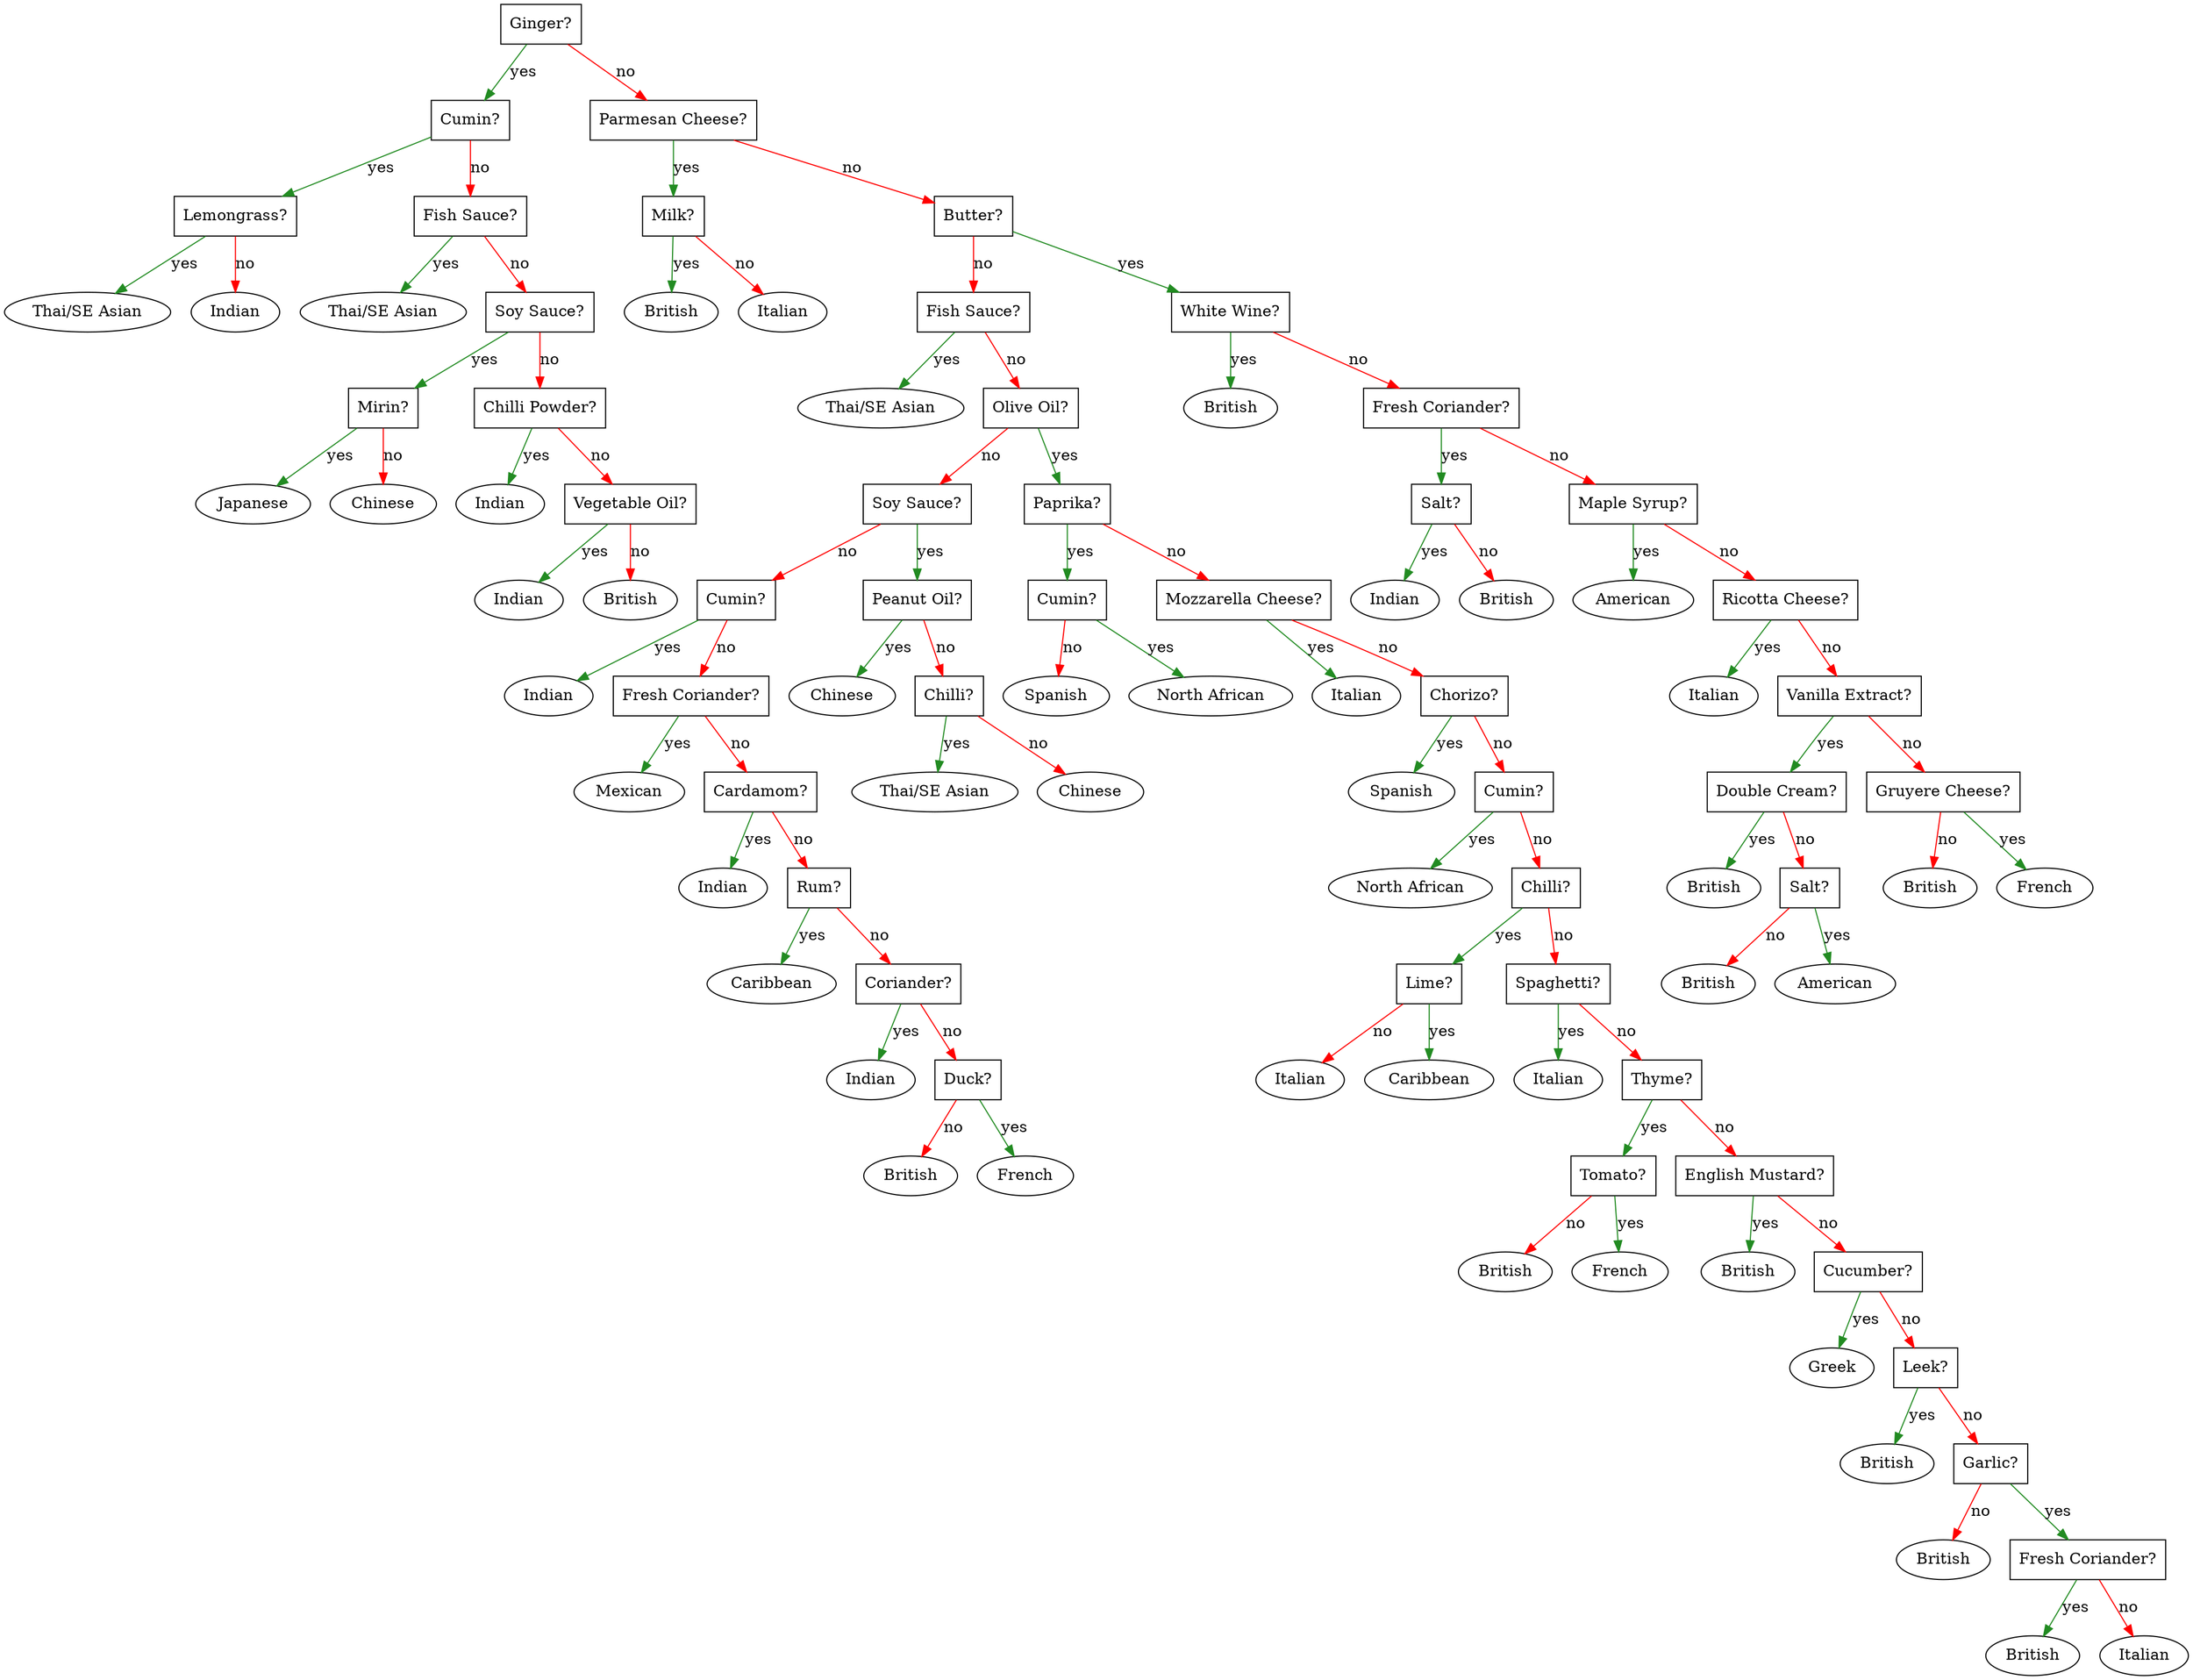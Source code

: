 digraph tree {

thai_and_south_east_asian01 [label="Thai/SE Asian",shape=oval]
thai_and_south_east_asian02 [label="Thai/SE Asian",shape=oval]
thai_and_south_east_asian03 [label="Thai/SE Asian",shape=oval]
thai_and_south_east_asian04 [label="Thai/SE Asian",shape=oval]

indian01 [label="Indian",shape=oval]
indian02 [label="Indian",shape=oval]
indian03 [label="Indian",shape=oval]
indian04 [label="Indian",shape=oval]
indian05 [label="Indian",shape=oval]
indian06 [label="Indian",shape=oval]
indian07 [label="Indian",shape=oval]

japanese [label=Japanese,shape=oval]

greek [label=Greek,shape=oval]

mexican [label=Mexican,shape=oval]

chinese01 [label=Chinese,shape=oval]
chinese02 [label=Chinese,shape=oval]
chinese03 [label=Chinese,shape=oval]

british01 [label=British,shape=oval]
british02 [label=British,shape=oval]
british03 [label=British,shape=oval]
british04 [label=British,shape=oval]
british05 [label=British,shape=oval]
british06 [label=British,shape=oval]
british07 [label=British,shape=oval]
british08 [label=British,shape=oval]
british09 [label=British,shape=oval]
british10 [label=British,shape=oval]
british11 [label=British,shape=oval]
british12 [label=British,shape=oval]
british13 [label=British,shape=oval]

italian01 [label=Italian,shape=oval]
italian02 [label=Italian,shape=oval]
italian03 [label=Italian,shape=oval]
italian04 [label=Italian,shape=oval]
italian05 [label=Italian,shape=oval]
italian06 [label=Italian,shape=oval]

french01 [label=French,shape=oval]
french02 [label=French,shape=oval]
french03 [label=French,shape=oval]

american01 [label=American,shape=oval]
american02 [label=American,shape=oval]

caribbean01 [label=Caribbean,shape=oval]
caribbean02 [label=Caribbean,shape=oval]

spanish01 [label=Spanish,shape=oval]
spanish02 [label=Spanish,shape=oval]

north_african01 [label="North African",shape=oval]
north_african02 [label="North African",shape=oval]

cumin [label="Cumin?",shape=rectangle]
cumin2 [label="Cumin?",shape=rectangle]
cumin3 [label="Cumin?",shape=rectangle]
cumin4 [label="Cumin?",shape=rectangle]
ginger [label="Ginger?",shape=rectangle]
lemongrass [label="Lemongrass?",shape=rectangle]
fish_sauce [label="Fish Sauce?",shape=rectangle]
fish_sauce2 [label="Fish Sauce?",shape=rectangle]
soy_sauce [label="Soy Sauce?",shape=rectangle]
soy_sauce2 [label="Soy Sauce?",shape=rectangle]
mirin [label="Mirin?",shape=rectangle]
chilli_powder [label="Chilli Powder?",shape=rectangle]
vegetable_oil [label="Vegetable Oil?",shape=rectangle]
parmesan_cheese [label="Parmesan Cheese?",shape=rectangle]
milk [label="Milk?",shape=rectangle]
butter [label="Butter?",shape=rectangle]
white_wine [label="White Wine?",shape=rectangle]
coriander_fresh [label="Fresh Coriander?",shape=rectangle]
coriander_fresh2 [label="Fresh Coriander?",shape=rectangle]
coriander_fresh3 [label="Fresh Coriander?",shape=rectangle]
salt [label="Salt?",shape=rectangle]
salt2 [label="Salt?",shape=rectangle]
maple_syrup [label="Maple Syrup?",shape=rectangle]
ricotta_cheese [label="Ricotta Cheese?",shape=rectangle]
vanilla_extract [label="Vanilla Extract?",shape=rectangle]
double_cream [label="Double Cream?",shape=rectangle]
gruyere_cheese [label="Gruyere Cheese?",shape=rectangle]
olive_oil [label="Olive Oil?",shape=rectangle]
paprika [label="Paprika?",shape=rectangle]
mozzarella_cheese [label="Mozzarella Cheese?",shape=rectangle]
chorizo [label="Chorizo?",shape=rectangle]
chilli [label="Chilli?",shape=rectangle]
chilli2 [label="Chilli?",shape=rectangle]
lime [label="Lime?",shape=rectangle]
spaghetti [label="Spaghetti?",shape=rectangle]
thyme [label="Thyme?",shape=rectangle]
tomato [label="Tomato?",shape=rectangle]
english_mustard [label="English Mustard?",shape=rectangle]
cucumber [label="Cucumber?",shape=rectangle]
leek [label="Leek?",shape=rectangle]
garlic [label="Garlic?",shape=rectangle]
peanut_oil [label="Peanut Oil?",shape=rectangle]
rum [label="Rum?",shape=rectangle]
coriander [label="Coriander?",shape=rectangle]
cardamom [label="Cardamom?",shape=rectangle]
duck [label="Duck?",shape=rectangle]

ginger -> cumin [label=yes,color=forestgreen]
  cumin -> lemongrass [label=yes,color=forestgreen]
    lemongrass -> thai_and_south_east_asian01 [label=yes,color=forestgreen]
    lemongrass -> indian01 [label=no,color=red]
  cumin -> fish_sauce [label=no,color=red]
    fish_sauce -> thai_and_south_east_asian02 [label=yes,color=forestgreen]
    fish_sauce -> soy_sauce [label=no,color=red]
      soy_sauce -> mirin [label=yes,color=forestgreen]
        mirin -> japanese [label=yes,color=forestgreen]
        mirin -> chinese01 [label=no,color=red]
      soy_sauce -> chilli_powder [label=no,color=red]
        chilli_powder -> indian02 [label=yes,color=forestgreen]
        chilli_powder -> vegetable_oil [label=no,color=red]
          vegetable_oil -> indian03 [label=yes,color=forestgreen]
          vegetable_oil -> british01 [label=no,color=red]
ginger -> parmesan_cheese [label=no,color=red]
  parmesan_cheese -> milk [label=yes,color=forestgreen]
    milk -> british02 [label=yes,color=forestgreen]
    milk -> italian01 [label=no,color=red]
  parmesan_cheese -> butter [label=no,color=red]
    butter -> white_wine [label=yes,color=forestgreen]
      white_wine -> british03 [label=yes,color=forestgreen]
      white_wine -> coriander_fresh [label=no,color=red]
        coriander_fresh -> salt [label=yes,color=forestgreen]
          salt -> indian04 [label=yes,color=forestgreen]
          salt -> british04 [label=no,color=red]
        coriander_fresh -> maple_syrup [label=no,color=red]
          maple_syrup -> american01 [label=yes,color=forestgreen]
          maple_syrup -> ricotta_cheese [label=no,color=red]
            ricotta_cheese -> italian02 [label=yes,color=forestgreen]
            ricotta_cheese -> vanilla_extract [label=no,color=red]
              vanilla_extract -> double_cream [label=yes,color=forestgreen]
                double_cream -> british05 [label=yes,color=forestgreen]
                double_cream -> salt2 [label=no,color=red]
                  salt2 -> american02 [label=yes,color=forestgreen]
                  salt2 -> british06 [label=no,color=red]
              vanilla_extract -> gruyere_cheese [label=no,color=red]
                gruyere_cheese -> french01 [label=yes,color=forestgreen]
                gruyere_cheese -> british07 [label=no,color=red]
    butter -> fish_sauce2 [label=no,color=red]
      fish_sauce2 -> thai_and_south_east_asian03 [label=yes,color=forestgreen]
      fish_sauce2 -> olive_oil [label=no,color=red]
        olive_oil -> paprika [label=yes,color=forestgreen]
          paprika -> cumin2 [label=yes,color=forestgreen]
            cumin2 -> north_african01 [label=yes,color=forestgreen]
            cumin2 -> spanish01 [label=no,color=red]
          paprika -> mozzarella_cheese [label=no,color=red]
            mozzarella_cheese -> italian03 [label=yes,color=forestgreen]
            mozzarella_cheese -> chorizo [label=no,color=red]
              chorizo -> spanish02 [label=yes,color=forestgreen]
              chorizo -> cumin3 [label=no,color=red]
                cumin3 -> north_african02 [label=yes,color=forestgreen]
                cumin3 -> chilli [label=no,color=red]
                  chilli -> lime [label=yes,color=forestgreen]
                    lime -> caribbean01 [label=yes,color=forestgreen]
                    lime -> italian04 [label=no,color=red]
                  chilli -> spaghetti [label=no,color=red]
                    spaghetti -> italian05 [label=yes,color=forestgreen]
                    spaghetti -> thyme [label=no,color=red]
                      thyme -> tomato [label=yes,color=forestgreen]
                        tomato -> french02 [label=yes,color=forestgreen]
                        tomato -> british08 [label=no,color=red]
                      thyme -> english_mustard [label=no,color=red]
                        english_mustard -> british09 [label=yes,color=forestgreen]
                        english_mustard -> cucumber [label=no,color=red]
                          cucumber -> greek [label=yes,color=forestgreen]
                          cucumber -> leek [label=no,color=red]
                            leek -> british10 [label=yes,color=forestgreen]
                            leek -> garlic [label=no,color=red]
                              garlic -> coriander_fresh2 [label=yes,color=forestgreen]
                                coriander_fresh2 -> british11 [label=yes,color=forestgreen]
                                coriander_fresh2 -> italian06 [label=no,color=red]
                              garlic -> british12 [label=no,color=red]
        olive_oil -> soy_sauce2 [label=no,color=red]
          soy_sauce2 -> peanut_oil [label=yes,color=forestgreen]
            peanut_oil -> chinese02 [label=yes,color=forestgreen]
            peanut_oil -> chilli2 [label=no,color=red]
              chilli2 -> thai_and_south_east_asian04 [label=yes,color=forestgreen]
              chilli2 -> chinese03 [label=no,color=red]
          soy_sauce2 -> cumin4 [label=no,color=red]
            cumin4 -> indian05 [label=yes,color=forestgreen]
            cumin4 -> coriander_fresh3 [label=no,color=red]
              coriander_fresh3 -> mexican [label=yes,color=forestgreen]
              coriander_fresh3 -> cardamom [label=no,color=red]
                cardamom -> indian06[label=yes,color=forestgreen]
                cardamom -> rum [label=no,color=red]
                  rum -> caribbean02 [label=yes,color=forestgreen]
                  rum -> coriander [label=no,color=red]
                    coriander -> indian07 [label=yes,color=forestgreen]
                    coriander -> duck [label=no,color=red]
                      duck -> french03 [label=yes,color=forestgreen]
                      duck -> british13 [label=no,color=red]
}
